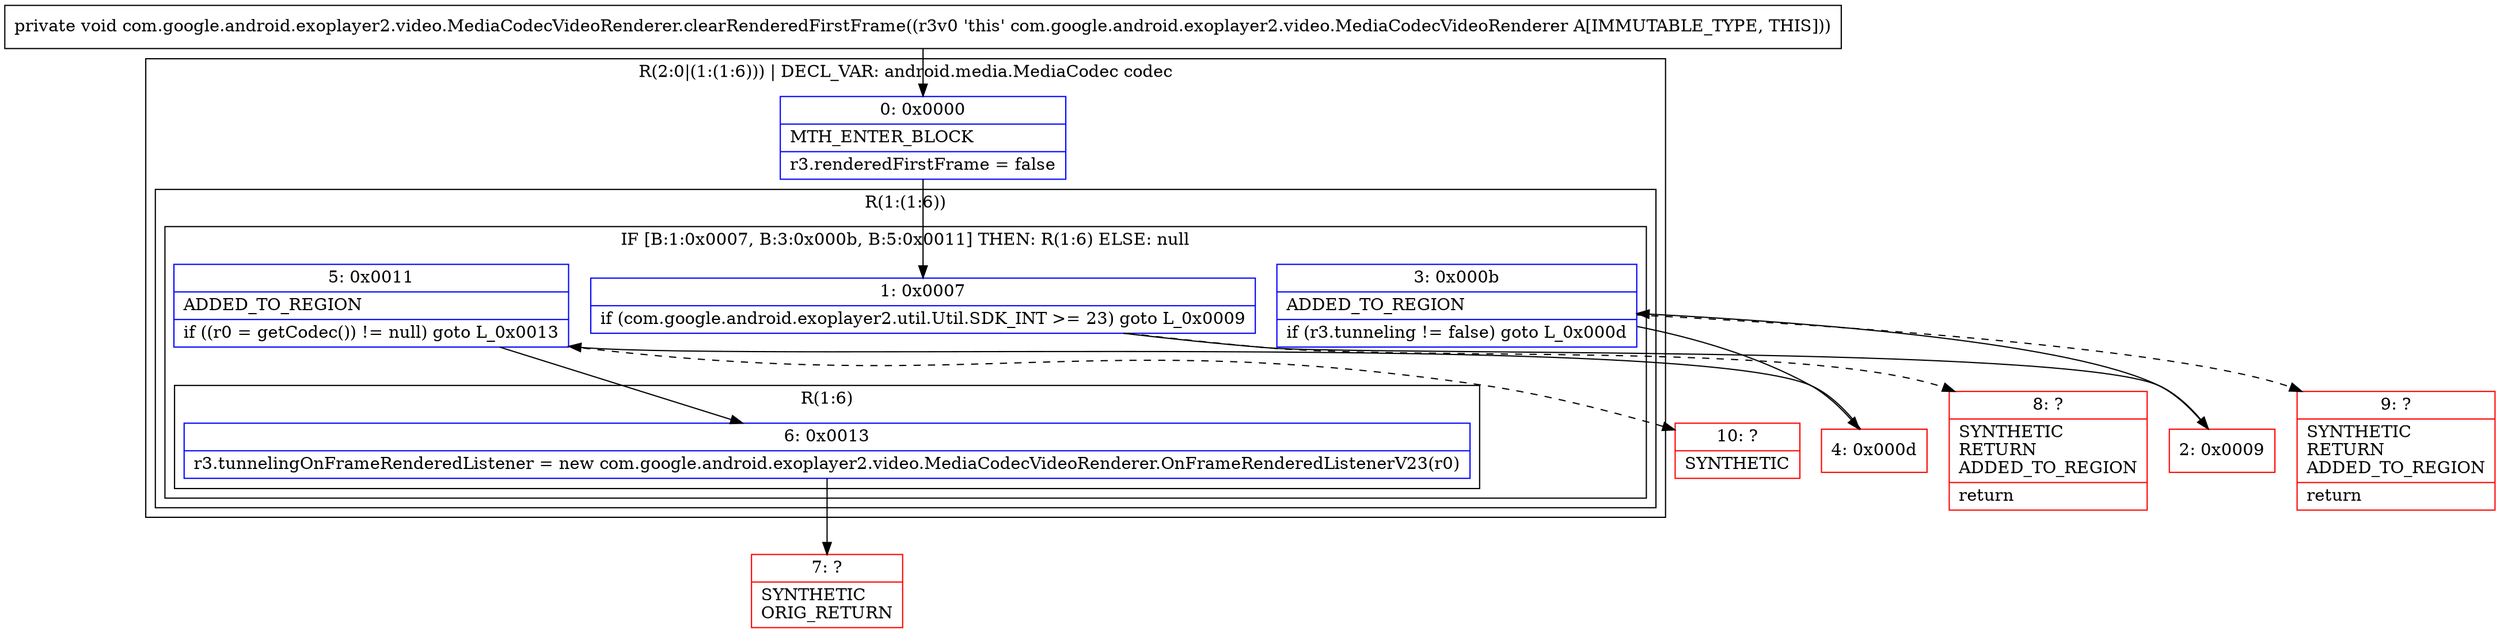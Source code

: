 digraph "CFG forcom.google.android.exoplayer2.video.MediaCodecVideoRenderer.clearRenderedFirstFrame()V" {
subgraph cluster_Region_1266768530 {
label = "R(2:0|(1:(1:6))) | DECL_VAR: android.media.MediaCodec codec\l";
node [shape=record,color=blue];
Node_0 [shape=record,label="{0\:\ 0x0000|MTH_ENTER_BLOCK\l|r3.renderedFirstFrame = false\l}"];
subgraph cluster_Region_1349515911 {
label = "R(1:(1:6))";
node [shape=record,color=blue];
subgraph cluster_IfRegion_2132300758 {
label = "IF [B:1:0x0007, B:3:0x000b, B:5:0x0011] THEN: R(1:6) ELSE: null";
node [shape=record,color=blue];
Node_1 [shape=record,label="{1\:\ 0x0007|if (com.google.android.exoplayer2.util.Util.SDK_INT \>= 23) goto L_0x0009\l}"];
Node_3 [shape=record,label="{3\:\ 0x000b|ADDED_TO_REGION\l|if (r3.tunneling != false) goto L_0x000d\l}"];
Node_5 [shape=record,label="{5\:\ 0x0011|ADDED_TO_REGION\l|if ((r0 = getCodec()) != null) goto L_0x0013\l}"];
subgraph cluster_Region_180283551 {
label = "R(1:6)";
node [shape=record,color=blue];
Node_6 [shape=record,label="{6\:\ 0x0013|r3.tunnelingOnFrameRenderedListener = new com.google.android.exoplayer2.video.MediaCodecVideoRenderer.OnFrameRenderedListenerV23(r0)\l}"];
}
}
}
}
Node_2 [shape=record,color=red,label="{2\:\ 0x0009}"];
Node_4 [shape=record,color=red,label="{4\:\ 0x000d}"];
Node_7 [shape=record,color=red,label="{7\:\ ?|SYNTHETIC\lORIG_RETURN\l}"];
Node_8 [shape=record,color=red,label="{8\:\ ?|SYNTHETIC\lRETURN\lADDED_TO_REGION\l|return\l}"];
Node_9 [shape=record,color=red,label="{9\:\ ?|SYNTHETIC\lRETURN\lADDED_TO_REGION\l|return\l}"];
Node_10 [shape=record,color=red,label="{10\:\ ?|SYNTHETIC\l}"];
MethodNode[shape=record,label="{private void com.google.android.exoplayer2.video.MediaCodecVideoRenderer.clearRenderedFirstFrame((r3v0 'this' com.google.android.exoplayer2.video.MediaCodecVideoRenderer A[IMMUTABLE_TYPE, THIS])) }"];
MethodNode -> Node_0;
Node_0 -> Node_1;
Node_1 -> Node_2;
Node_1 -> Node_8[style=dashed];
Node_3 -> Node_4;
Node_3 -> Node_9[style=dashed];
Node_5 -> Node_6;
Node_5 -> Node_10[style=dashed];
Node_6 -> Node_7;
Node_2 -> Node_3;
Node_4 -> Node_5;
}

